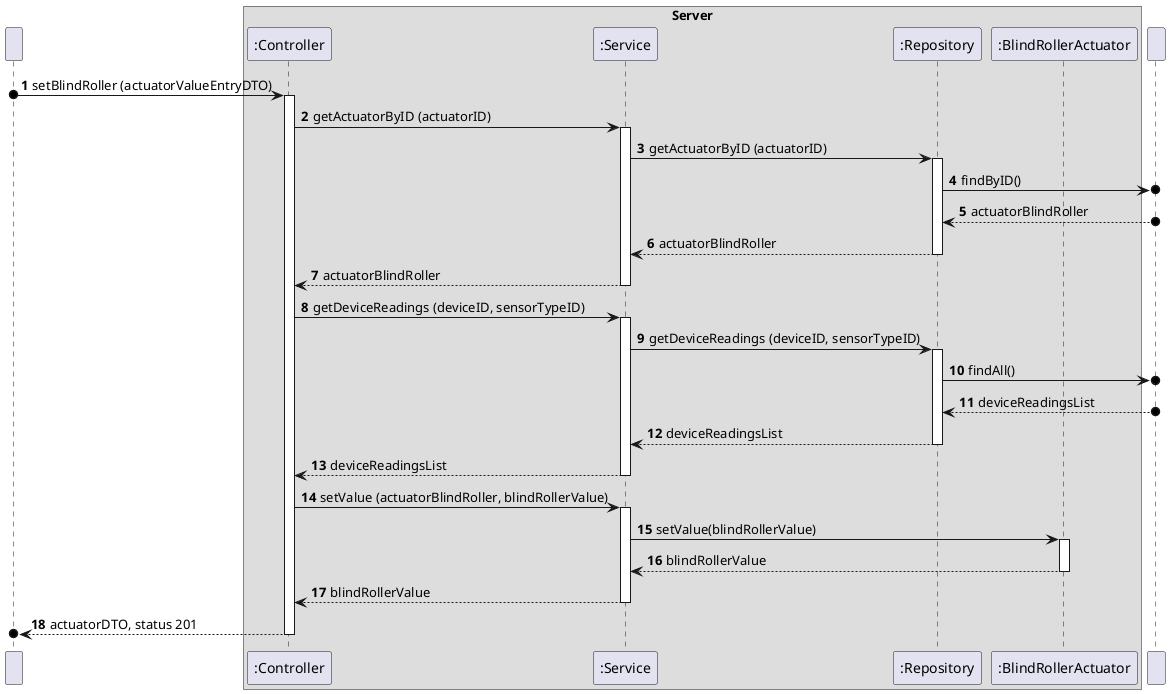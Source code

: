 @startuml
'https://plantuml.com/sequence-diagram
!pragma layout smetana
autonumber

participant " " as HTTP

box "Server"
    participant ":Controller" as Controller
    participant Service as ":Service"
    participant Repository as ":Repository"
    participant BlindRollerActuator as ":BlindRollerActuator"

    end box

    participant DataBase as " "


HTTP o-> Controller: setBlindRoller (actuatorValueEntryDTO)
activate Controller

Controller -> Service: getActuatorByID (actuatorID)
activate Service

Service -> Repository: getActuatorByID (actuatorID)
activate Repository

Repository ->o DataBase: findByID()

DataBase o--> Repository: actuatorBlindRoller

Repository --> Service: actuatorBlindRoller
deactivate Repository

Service --> Controller: actuatorBlindRoller
deactivate Service

Controller -> Service: getDeviceReadings (deviceID, sensorTypeID)
activate Service

Service -> Repository: getDeviceReadings (deviceID, sensorTypeID)
activate Repository

Repository ->o DataBase: findAll()

DataBase o--> Repository: deviceReadingsList

Repository --> Service: deviceReadingsList
deactivate Repository

Service --> Controller: deviceReadingsList
deactivate Service

Controller -> Service: setValue (actuatorBlindRoller, blindRollerValue)
activate Service

Service -> BlindRollerActuator: setValue(blindRollerValue)
activate BlindRollerActuator

BlindRollerActuator --> Service: blindRollerValue
deactivate BlindRollerActuator

Service --> Controller: blindRollerValue
deactivate Service


Controller -->o HTTP: actuatorDTO, status 201
deactivate Controller


@enduml